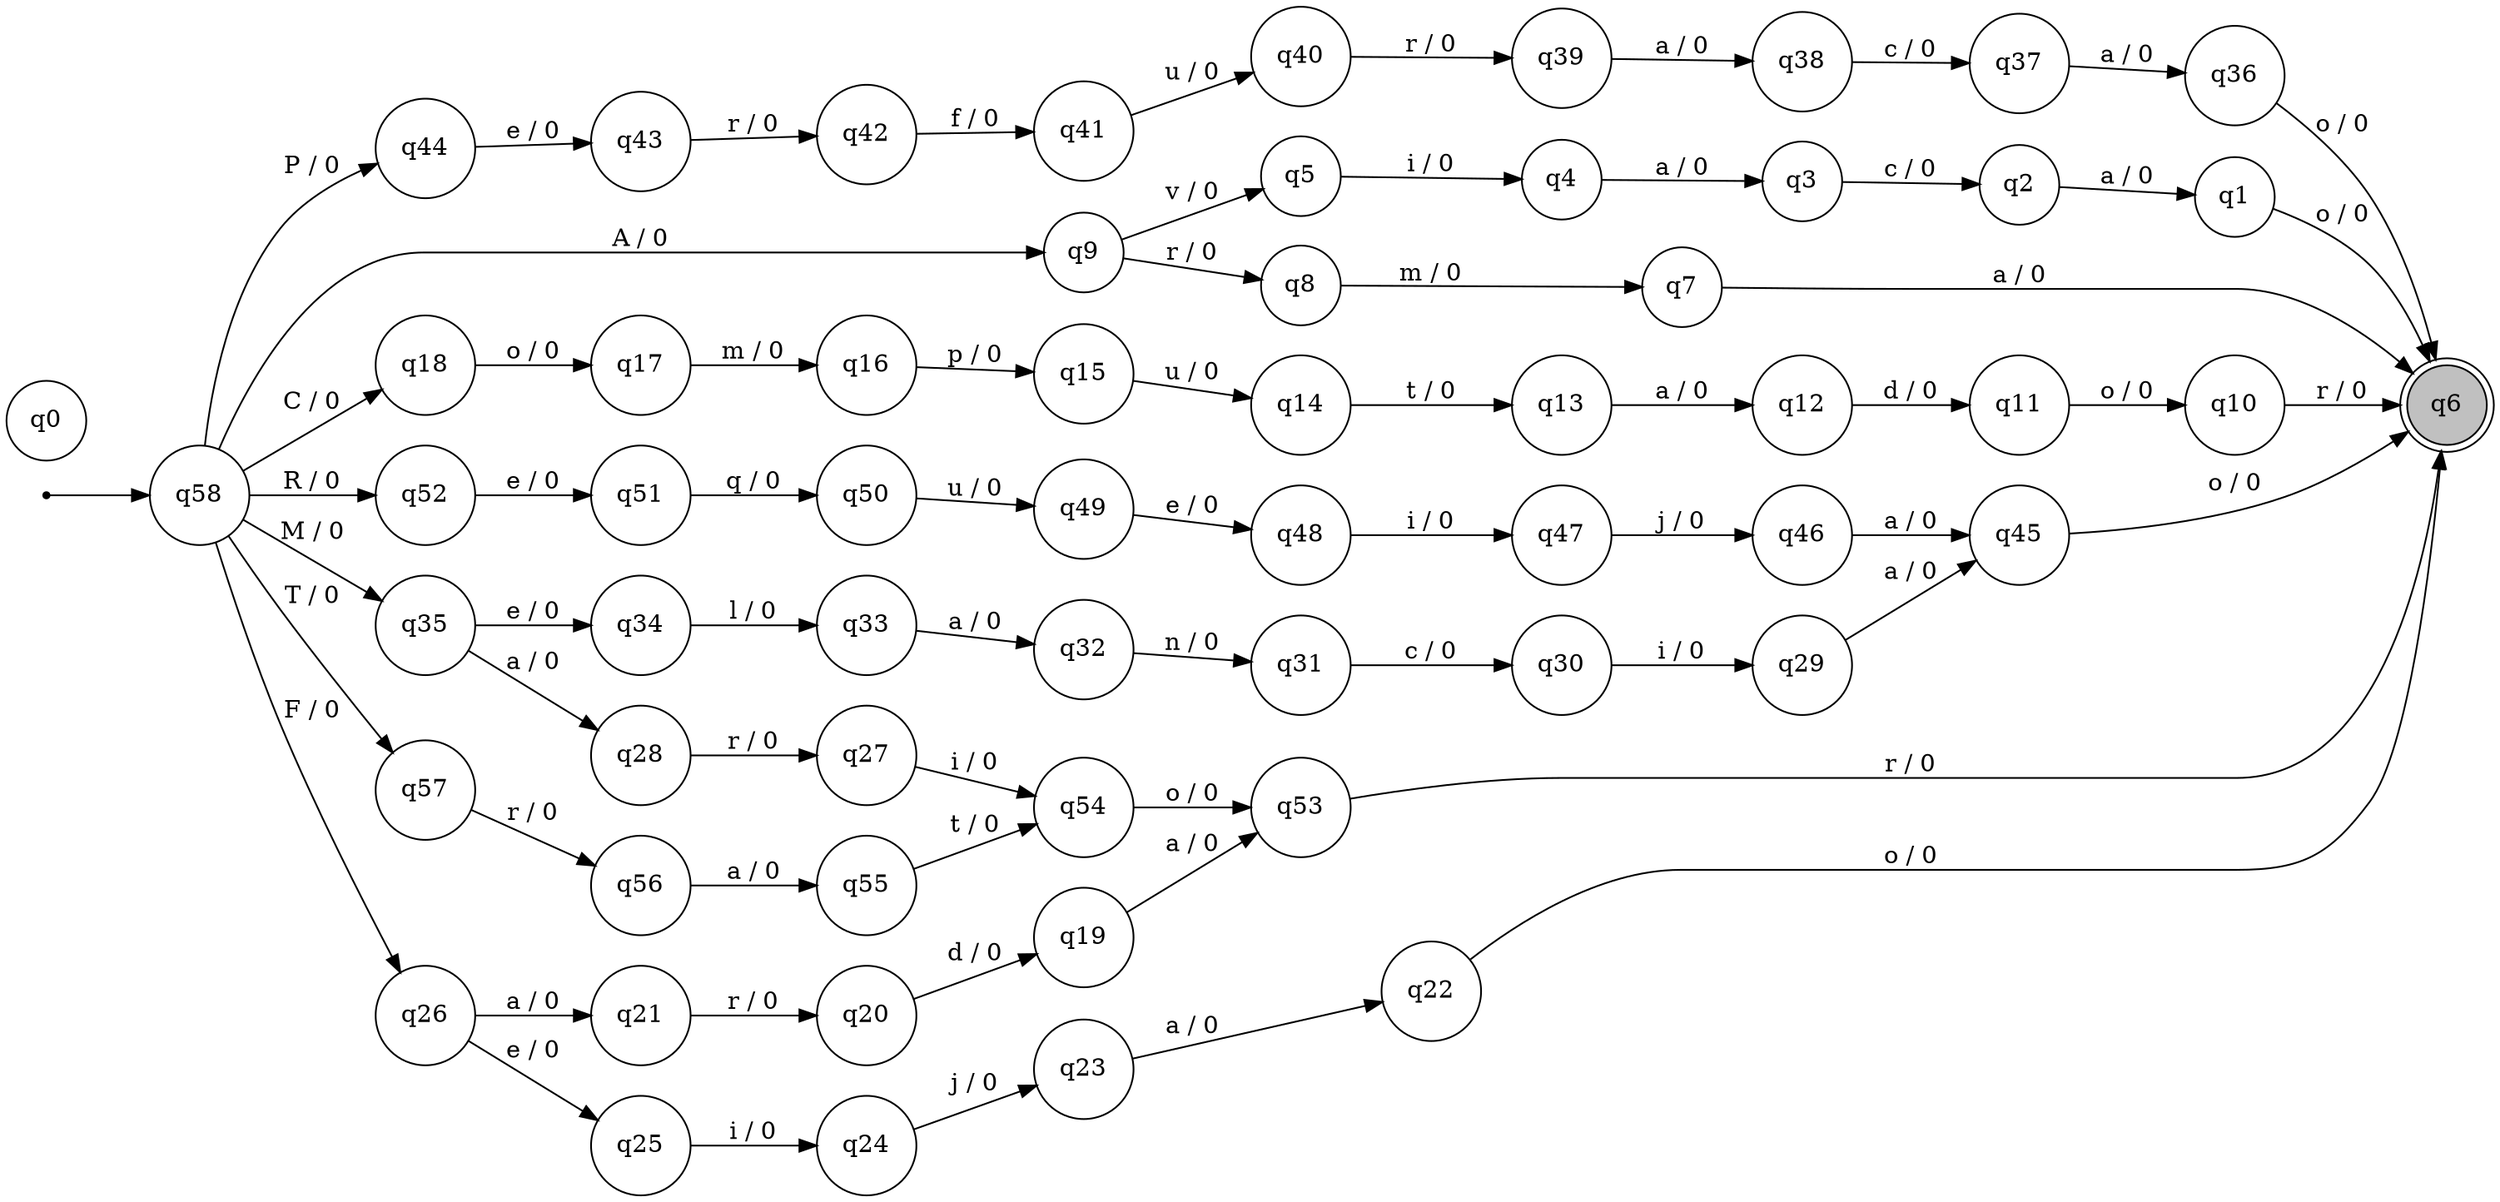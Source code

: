 digraph G {
rankdir=LR;
node [shape=circle];
ini [shape=point];
ini -> q58;
	q57 [label="q57"];
	q56 [label="q56"];
	q50 [label="q50"];
	q49 [label="q49"];
	q48 [label="q48"];
	q47 [label="q47"];
	q46 [label="q46"];
	q44 [label="q44"];
	q43 [label="q43"];
	q42 [label="q42"];
	q41 [label="q41"];
	q38 [label="q38"];
	q36 [label="q36"];
	q33 [label="q33"];
	q30 [label="q30"];
	q9 [label="q9"];
	q52 [label="q52"];
	q35 [label="q35"];
	q2 [label="q2"];
	q7 [label="q7"];
	q32 [label="q32"];
	q19 [label="q19"];
	q29 [label="q29"];
	q3 [label="q3"];
	q39 [label="q39"];
	q34 [label="q34"];
	q21 [label="q21"];
	q37 [label="q37"];
	q8 [label="q8"];
	q51 [label="q51"];
	q16 [label="q16"];
	q26 [label="q26"];
	q1 [label="q1"];
	q20 [label="q20"];
	q54 [label="q54"];
	q5 [label="q5"];
	q10 [label="q10"];
	q6 [label="q6"];
	q6 [shape=doublecircle];
	q6 [style=filled fillcolor=gray];
	q24 [label="q24"];
	q12 [label="q12"];
	q4 [label="q4"];
	q0 [label="q0"];
	q40 [label="q40"];
	q13 [label="q13"];
	q45 [label="q45"];
	q14 [label="q14"];
	q15 [label="q15"];
	q55 [label="q55"];
	q17 [label="q17"];
	q18 [label="q18"];
	q22 [label="q22"];
	q53 [label="q53"];
	q31 [label="q31"];
	q11 [label="q11"];
	q23 [label="q23"];
	q28 [label="q28"];
	q58 [label="q58"];
	q25 [label="q25"];
	q27 [label="q27"];
	q57 -> q56 [label="r / 0"];
	q56 -> q55 [label="a / 0"];
	q50 -> q49 [label="u / 0"];
	q49 -> q48 [label="e / 0"];
	q48 -> q47 [label="i / 0"];
	q47 -> q46 [label="j / 0"];
	q46 -> q45 [label="a / 0"];
	q44 -> q43 [label="e / 0"];
	q43 -> q42 [label="r / 0"];
	q42 -> q41 [label="f / 0"];
	q41 -> q40 [label="u / 0"];
	q38 -> q37 [label="c / 0"];
	q36 -> q6 [label="o / 0"];
	q33 -> q32 [label="a / 0"];
	q30 -> q29 [label="i / 0"];
	q9 -> q5 [label="v / 0"];
	q9 -> q8 [label="r / 0"];
	q52 -> q51 [label="e / 0"];
	q35 -> q28 [label="a / 0"];
	q35 -> q34 [label="e / 0"];
	q2 -> q1 [label="a / 0"];
	q7 -> q6 [label="a / 0"];
	q32 -> q31 [label="n / 0"];
	q19 -> q53 [label="a / 0"];
	q29 -> q45 [label="a / 0"];
	q3 -> q2 [label="c / 0"];
	q39 -> q38 [label="a / 0"];
	q34 -> q33 [label="l / 0"];
	q21 -> q20 [label="r / 0"];
	q37 -> q36 [label="a / 0"];
	q8 -> q7 [label="m / 0"];
	q51 -> q50 [label="q / 0"];
	q16 -> q15 [label="p / 0"];
	q26 -> q21 [label="a / 0"];
	q26 -> q25 [label="e / 0"];
	q1 -> q6 [label="o / 0"];
	q20 -> q19 [label="d / 0"];
	q54 -> q53 [label="o / 0"];
	q5 -> q4 [label="i / 0"];
	q10 -> q6 [label="r / 0"];
	q24 -> q23 [label="j / 0"];
	q12 -> q11 [label="d / 0"];
	q4 -> q3 [label="a / 0"];
	q40 -> q39 [label="r / 0"];
	q13 -> q12 [label="a / 0"];
	q45 -> q6 [label="o / 0"];
	q14 -> q13 [label="t / 0"];
	q15 -> q14 [label="u / 0"];
	q55 -> q54 [label="t / 0"];
	q17 -> q16 [label="m / 0"];
	q18 -> q17 [label="o / 0"];
	q22 -> q6 [label="o / 0"];
	q53 -> q6 [label="r / 0"];
	q31 -> q30 [label="c / 0"];
	q11 -> q10 [label="o / 0"];
	q23 -> q22 [label="a / 0"];
	q28 -> q27 [label="r / 0"];
	q58 -> q9 [label="A / 0"];
	q58 -> q18 [label="C / 0"];
	q58 -> q44 [label="P / 0"];
	q58 -> q26 [label="F / 0"];
	q58 -> q35 [label="M / 0"];
	q58 -> q52 [label="R / 0"];
	q58 -> q57 [label="T / 0"];
	q25 -> q24 [label="i / 0"];
	q27 -> q54 [label="i / 0"];
}
